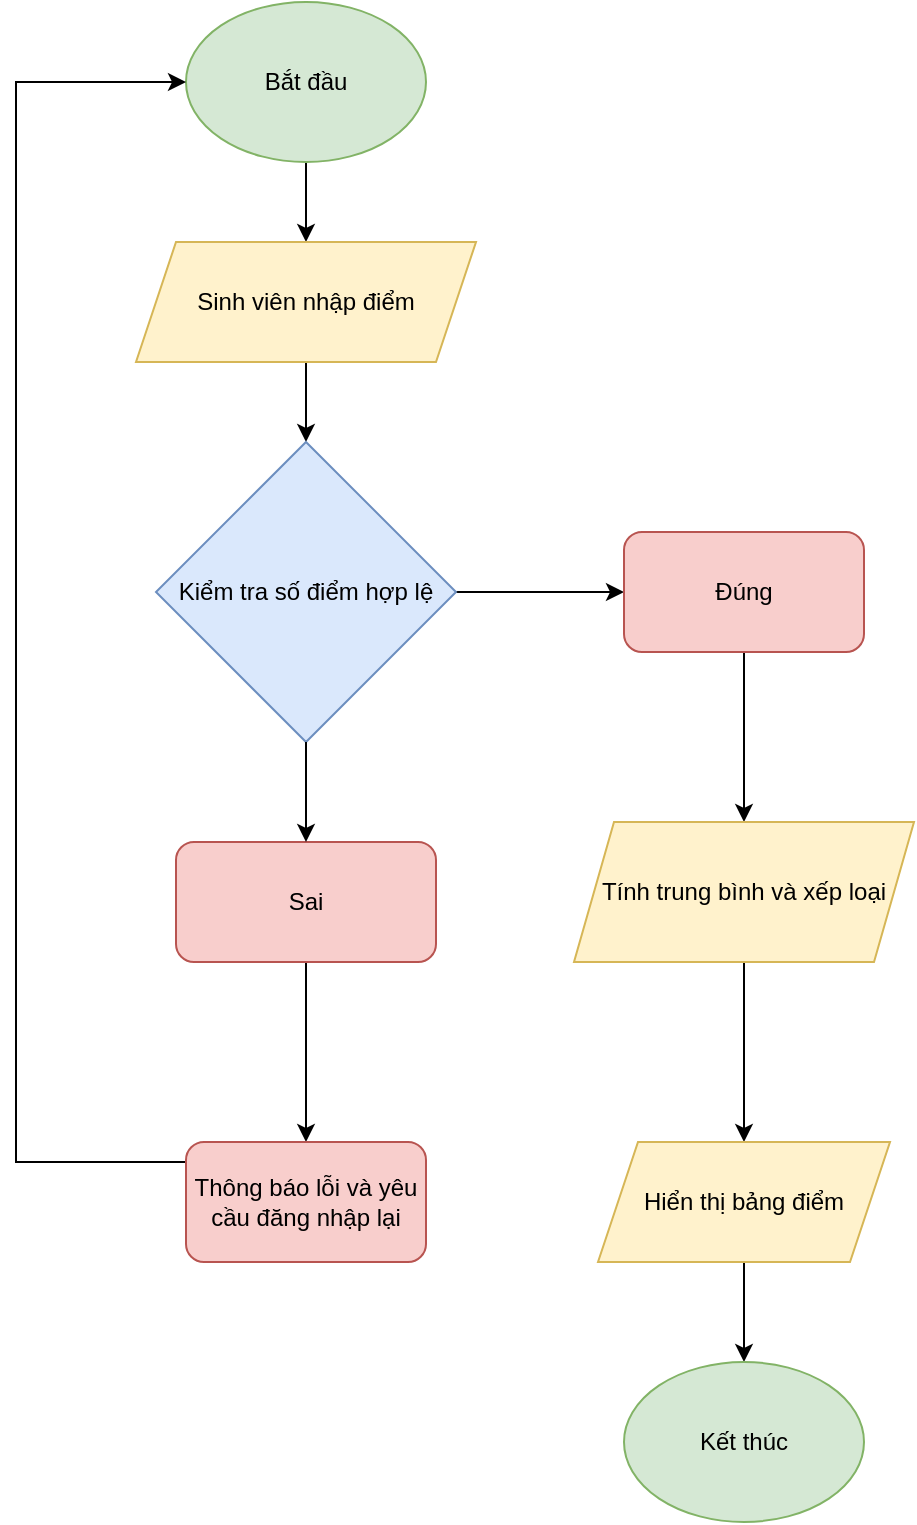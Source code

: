 <mxfile version="28.1.2">
  <diagram name="Trang-1" id="tW3gmXIXDHWUP7bupHz9">
    <mxGraphModel dx="719" dy="716" grid="1" gridSize="10" guides="1" tooltips="1" connect="1" arrows="1" fold="1" page="1" pageScale="1" pageWidth="827" pageHeight="1169" math="0" shadow="0">
      <root>
        <mxCell id="0" />
        <mxCell id="1" parent="0" />
        <mxCell id="HjoHE90WQObVYJahUVzC-15" style="edgeStyle=orthogonalEdgeStyle;rounded=0;orthogonalLoop=1;jettySize=auto;html=1;" edge="1" parent="1" source="HjoHE90WQObVYJahUVzC-1" target="HjoHE90WQObVYJahUVzC-2">
          <mxGeometry relative="1" as="geometry" />
        </mxCell>
        <mxCell id="HjoHE90WQObVYJahUVzC-1" value="Bắt đầu" style="ellipse;whiteSpace=wrap;html=1;fillColor=#d5e8d4;strokeColor=#82b366;" vertex="1" parent="1">
          <mxGeometry x="195" y="120" width="120" height="80" as="geometry" />
        </mxCell>
        <mxCell id="HjoHE90WQObVYJahUVzC-14" style="edgeStyle=orthogonalEdgeStyle;rounded=0;orthogonalLoop=1;jettySize=auto;html=1;entryX=0.5;entryY=0;entryDx=0;entryDy=0;" edge="1" parent="1" source="HjoHE90WQObVYJahUVzC-2" target="HjoHE90WQObVYJahUVzC-4">
          <mxGeometry relative="1" as="geometry" />
        </mxCell>
        <mxCell id="HjoHE90WQObVYJahUVzC-2" value="Sinh viên nhập điểm" style="shape=parallelogram;perimeter=parallelogramPerimeter;whiteSpace=wrap;html=1;fixedSize=1;fillColor=#fff2cc;strokeColor=#d6b656;" vertex="1" parent="1">
          <mxGeometry x="170" y="240" width="170" height="60" as="geometry" />
        </mxCell>
        <mxCell id="HjoHE90WQObVYJahUVzC-13" style="edgeStyle=orthogonalEdgeStyle;rounded=0;orthogonalLoop=1;jettySize=auto;html=1;exitX=1;exitY=0.5;exitDx=0;exitDy=0;entryX=0;entryY=0.5;entryDx=0;entryDy=0;" edge="1" parent="1" source="HjoHE90WQObVYJahUVzC-4" target="HjoHE90WQObVYJahUVzC-6">
          <mxGeometry relative="1" as="geometry" />
        </mxCell>
        <mxCell id="HjoHE90WQObVYJahUVzC-4" value="Kiểm tra số điểm hợp lệ" style="rhombus;whiteSpace=wrap;html=1;fillColor=#dae8fc;strokeColor=#6c8ebf;" vertex="1" parent="1">
          <mxGeometry x="180" y="340" width="150" height="150" as="geometry" />
        </mxCell>
        <mxCell id="HjoHE90WQObVYJahUVzC-19" style="edgeStyle=orthogonalEdgeStyle;rounded=0;orthogonalLoop=1;jettySize=auto;html=1;exitX=0.5;exitY=1;exitDx=0;exitDy=0;entryX=0.5;entryY=0;entryDx=0;entryDy=0;" edge="1" parent="1" source="HjoHE90WQObVYJahUVzC-6" target="HjoHE90WQObVYJahUVzC-18">
          <mxGeometry relative="1" as="geometry" />
        </mxCell>
        <mxCell id="HjoHE90WQObVYJahUVzC-6" value="Đúng" style="rounded=1;whiteSpace=wrap;html=1;fillColor=#f8cecc;strokeColor=#b85450;" vertex="1" parent="1">
          <mxGeometry x="414" y="385" width="120" height="60" as="geometry" />
        </mxCell>
        <mxCell id="HjoHE90WQObVYJahUVzC-11" style="edgeStyle=orthogonalEdgeStyle;rounded=0;orthogonalLoop=1;jettySize=auto;html=1;exitX=0.5;exitY=1;exitDx=0;exitDy=0;" edge="1" parent="1" source="HjoHE90WQObVYJahUVzC-9" target="HjoHE90WQObVYJahUVzC-10">
          <mxGeometry relative="1" as="geometry" />
        </mxCell>
        <mxCell id="HjoHE90WQObVYJahUVzC-9" value="Sai" style="rounded=1;whiteSpace=wrap;html=1;fillColor=#f8cecc;strokeColor=#b85450;" vertex="1" parent="1">
          <mxGeometry x="190" y="540" width="130" height="60" as="geometry" />
        </mxCell>
        <mxCell id="HjoHE90WQObVYJahUVzC-16" style="edgeStyle=orthogonalEdgeStyle;rounded=0;orthogonalLoop=1;jettySize=auto;html=1;entryX=0;entryY=0.5;entryDx=0;entryDy=0;" edge="1" parent="1" source="HjoHE90WQObVYJahUVzC-10" target="HjoHE90WQObVYJahUVzC-1">
          <mxGeometry relative="1" as="geometry">
            <mxPoint x="180" y="260" as="targetPoint" />
            <Array as="points">
              <mxPoint x="110" y="700" />
              <mxPoint x="110" y="160" />
            </Array>
          </mxGeometry>
        </mxCell>
        <mxCell id="HjoHE90WQObVYJahUVzC-10" value="Thông báo lỗi và yêu cầu đăng nhập lại" style="rounded=1;whiteSpace=wrap;html=1;fillColor=#f8cecc;strokeColor=#b85450;" vertex="1" parent="1">
          <mxGeometry x="195" y="690" width="120" height="60" as="geometry" />
        </mxCell>
        <mxCell id="HjoHE90WQObVYJahUVzC-12" style="edgeStyle=orthogonalEdgeStyle;rounded=0;orthogonalLoop=1;jettySize=auto;html=1;exitX=0.5;exitY=1;exitDx=0;exitDy=0;entryX=0.5;entryY=0;entryDx=0;entryDy=0;" edge="1" parent="1" source="HjoHE90WQObVYJahUVzC-4" target="HjoHE90WQObVYJahUVzC-9">
          <mxGeometry relative="1" as="geometry" />
        </mxCell>
        <mxCell id="HjoHE90WQObVYJahUVzC-21" style="edgeStyle=orthogonalEdgeStyle;rounded=0;orthogonalLoop=1;jettySize=auto;html=1;exitX=0.5;exitY=1;exitDx=0;exitDy=0;entryX=0.5;entryY=0;entryDx=0;entryDy=0;" edge="1" parent="1" source="HjoHE90WQObVYJahUVzC-18" target="HjoHE90WQObVYJahUVzC-20">
          <mxGeometry relative="1" as="geometry" />
        </mxCell>
        <mxCell id="HjoHE90WQObVYJahUVzC-18" value="Tính trung bình và xếp loại" style="shape=parallelogram;perimeter=parallelogramPerimeter;whiteSpace=wrap;html=1;fixedSize=1;fillColor=#fff2cc;strokeColor=#d6b656;" vertex="1" parent="1">
          <mxGeometry x="389" y="530" width="170" height="70" as="geometry" />
        </mxCell>
        <mxCell id="HjoHE90WQObVYJahUVzC-23" style="edgeStyle=orthogonalEdgeStyle;rounded=0;orthogonalLoop=1;jettySize=auto;html=1;exitX=0.5;exitY=1;exitDx=0;exitDy=0;entryX=0.5;entryY=0;entryDx=0;entryDy=0;" edge="1" parent="1" source="HjoHE90WQObVYJahUVzC-20" target="HjoHE90WQObVYJahUVzC-22">
          <mxGeometry relative="1" as="geometry" />
        </mxCell>
        <mxCell id="HjoHE90WQObVYJahUVzC-20" value="Hiển thị bảng điểm" style="shape=parallelogram;perimeter=parallelogramPerimeter;whiteSpace=wrap;html=1;fixedSize=1;fillColor=#fff2cc;strokeColor=#d6b656;" vertex="1" parent="1">
          <mxGeometry x="401" y="690" width="146" height="60" as="geometry" />
        </mxCell>
        <mxCell id="HjoHE90WQObVYJahUVzC-22" value="Kết thúc" style="ellipse;whiteSpace=wrap;html=1;fillColor=#d5e8d4;strokeColor=#82b366;" vertex="1" parent="1">
          <mxGeometry x="414" y="800" width="120" height="80" as="geometry" />
        </mxCell>
      </root>
    </mxGraphModel>
  </diagram>
</mxfile>

